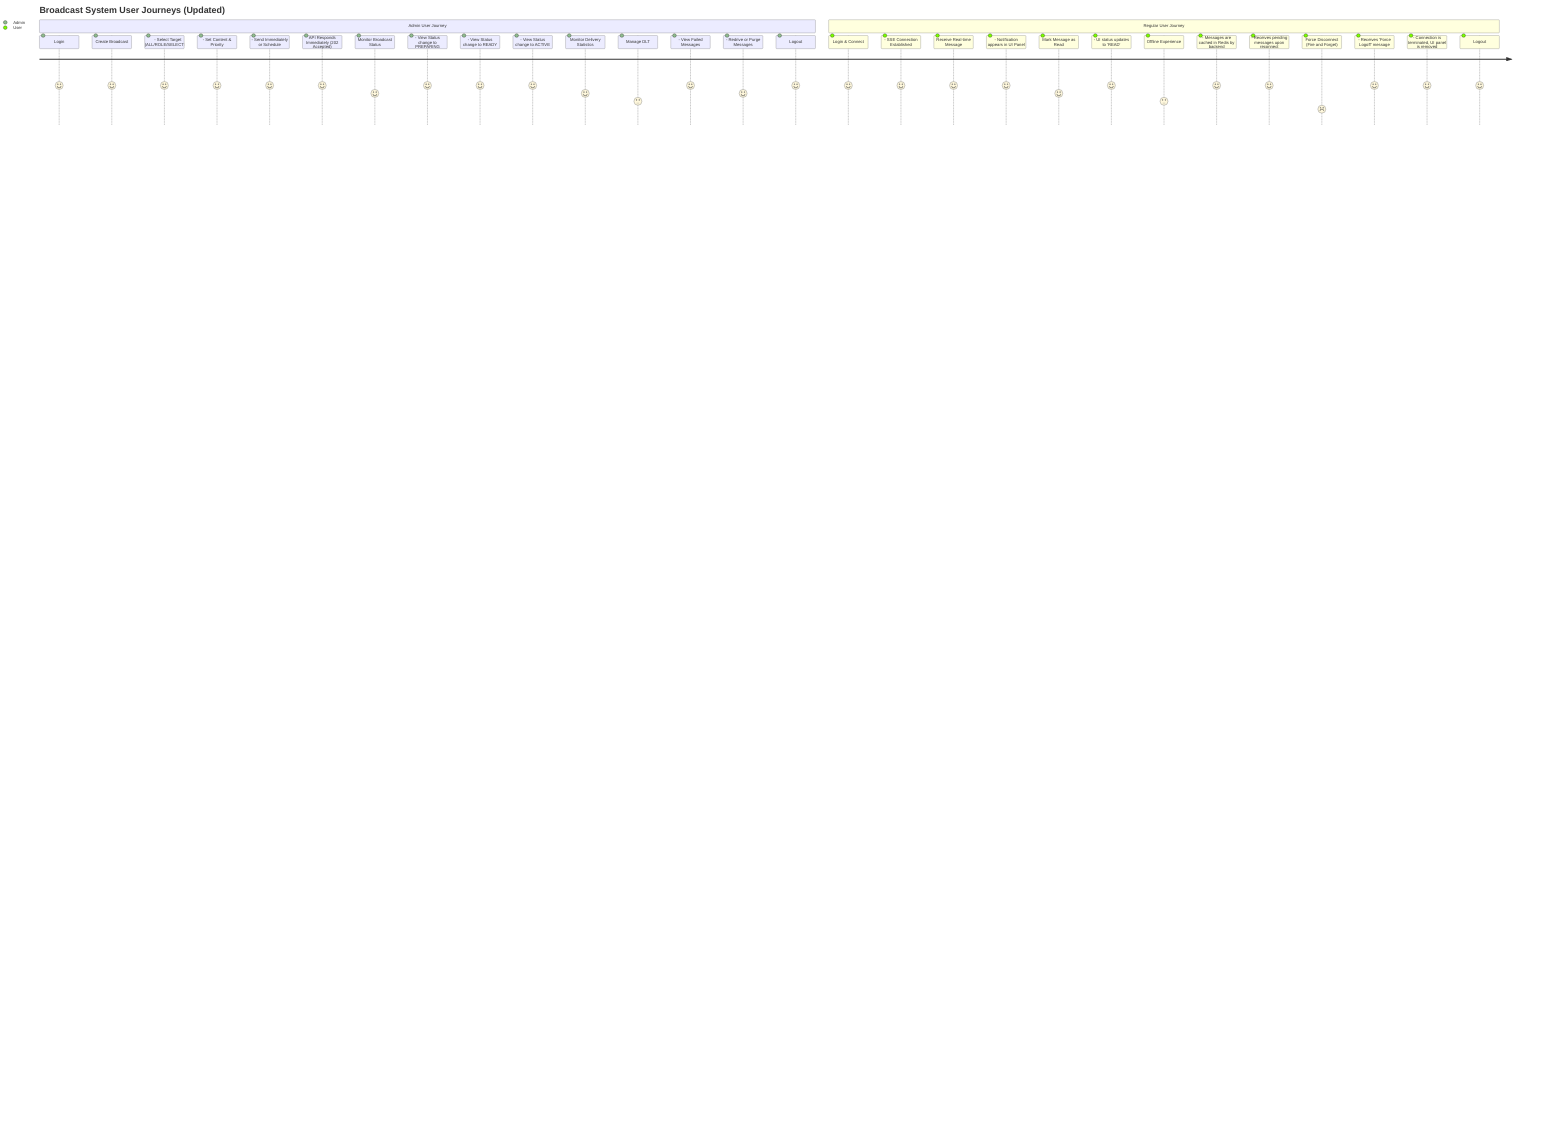 journey
    title Broadcast System User Journeys (Updated)
    
    section Admin User Journey
      Login: 5: Admin
      Create Broadcast: 5: Admin
        - Select Target (ALL/ROLE/SELECTED): 5: Admin
        - Set Content & Priority: 5: Admin
        - Send Immediately or Schedule: 5: Admin
      API Responds Immediately (202 Accepted): 5: Admin
      Monitor Broadcast Status: 4: Admin
        - View Status change to PREPARING: 5: Admin
        - View Status change to READY: 5: Admin
        - View Status change to ACTIVE: 5: Admin
      Monitor Delivery Statistics: 4: Admin
      Manage DLT: 3: Admin
        - View Failed Messages: 5: Admin
        - Redrive or Purge Messages: 4: Admin
      Logout: 5: Admin

    section Regular User Journey
      Login & Connect: 5: User
        - SSE Connection Established: 5: User
      Receive Real-time Message: 5: User
        - Notification appears in UI Panel: 5: User
      Mark Message as Read: 4: User
        - UI status updates to 'READ': 5: User
      Offline Experience: 3: User
        - Messages are cached in Redis by backend: 5: User
        - Receives pending messages upon reconnect: 5: User
      Force Disconnect (Fire and Forget): 2: User
        - Receives 'Force Logoff' message: 5: User
        - Connection is terminated, UI panel is removed: 5: User
      Logout: 5: User